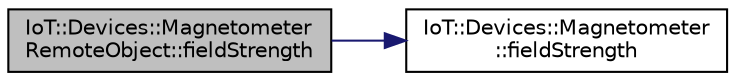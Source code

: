 digraph "IoT::Devices::MagnetometerRemoteObject::fieldStrength"
{
 // LATEX_PDF_SIZE
  edge [fontname="Helvetica",fontsize="10",labelfontname="Helvetica",labelfontsize="10"];
  node [fontname="Helvetica",fontsize="10",shape=record];
  rankdir="LR";
  Node1 [label="IoT::Devices::Magnetometer\lRemoteObject::fieldStrength",height=0.2,width=0.4,color="black", fillcolor="grey75", style="filled", fontcolor="black",tooltip="Destroys the MagnetometerRemoteObject."];
  Node1 -> Node2 [color="midnightblue",fontsize="10",style="solid"];
  Node2 [label="IoT::Devices::Magnetometer\l::fieldStrength",height=0.2,width=0.4,color="black", fillcolor="white", style="filled",URL="$classIoT_1_1Devices_1_1Magnetometer.html#ab9e7ee7f00a0192a16790607ae728df7",tooltip="Destroys the Magnetometer."];
}
